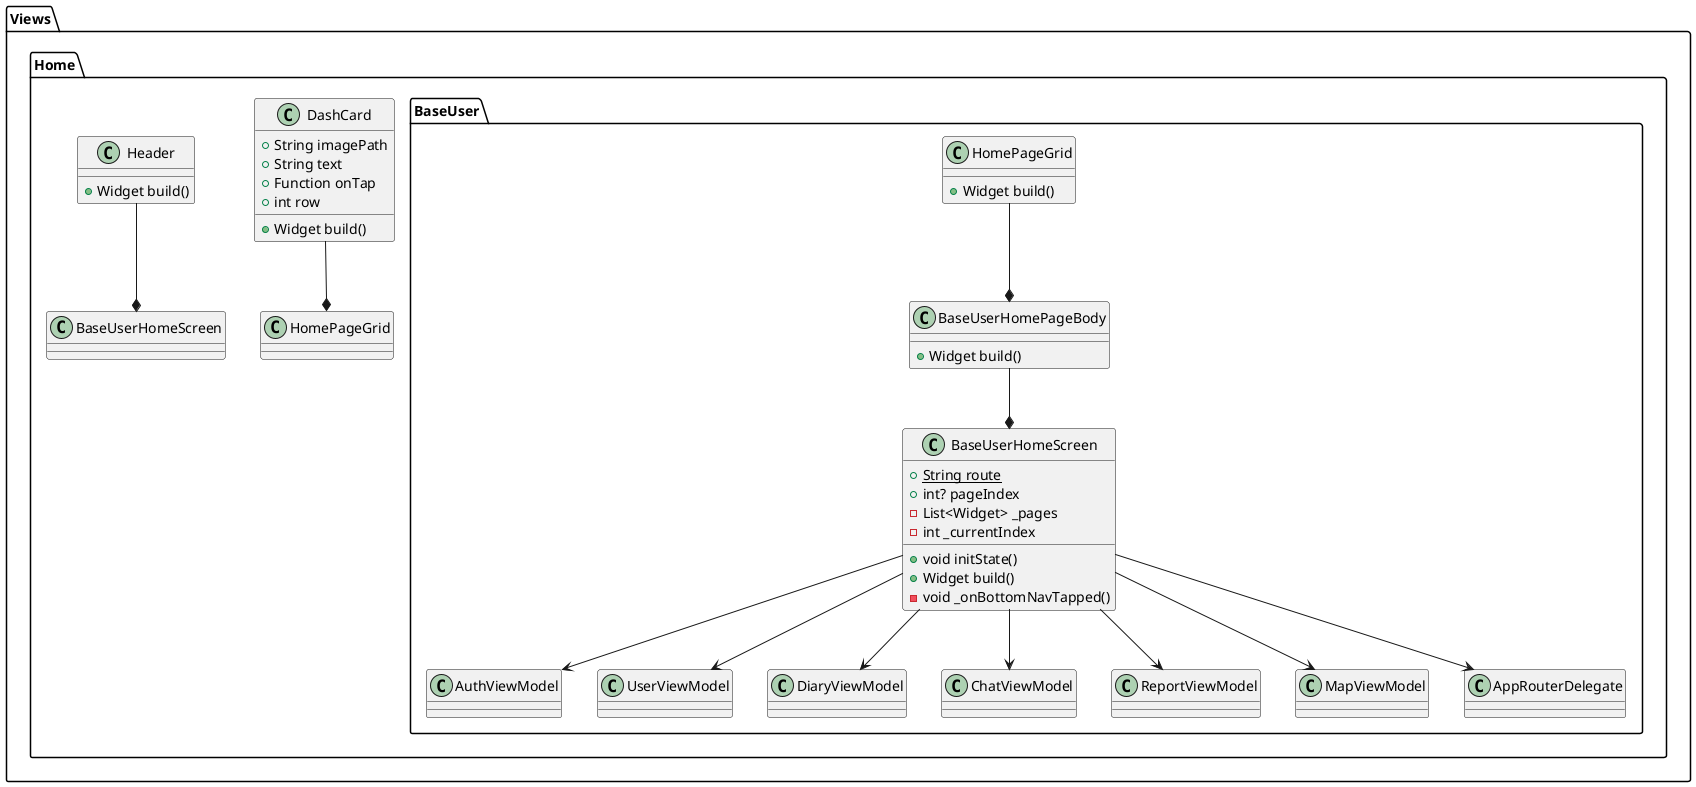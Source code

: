 @startuml ViwesUML
package Views {
    package Home {
        class "DashCard" {
            +String imagePath
            +String text
            +Function onTap
            +int row
            +Widget build()
        }
        "DashCard" --* "HomePageGrid"

        class "Header" {
            +Widget build()
        }
        "Header" --* "BaseUserHomeScreen"

        package BaseUser {
            class "BaseUserHomeScreen" {
                {static} +String route
                +int? pageIndex
                -List<Widget> _pages
                -int _currentIndex
                +void initState()
                +Widget build()
                -void _onBottomNavTapped()
            }
            "BaseUserHomeScreen" --> "AuthViewModel"
            "BaseUserHomeScreen" --> "UserViewModel"
            "BaseUserHomeScreen" --> "DiaryViewModel"
            "BaseUserHomeScreen" --> "ChatViewModel"
            "BaseUserHomeScreen" --> "ReportViewModel"
            "BaseUserHomeScreen" --> "MapViewModel"
            "BaseUserHomeScreen" --> "AppRouterDelegate"

            class "BaseUserHomePageBody" {
                +Widget build()
            }
            "BaseUserHomePageBody" --* "BaseUserHomeScreen"

            class "HomePageGrid" {
                +Widget build()
            }
            "HomePageGrid" --* "BaseUserHomePageBody"
        }
    }
}
@enduml